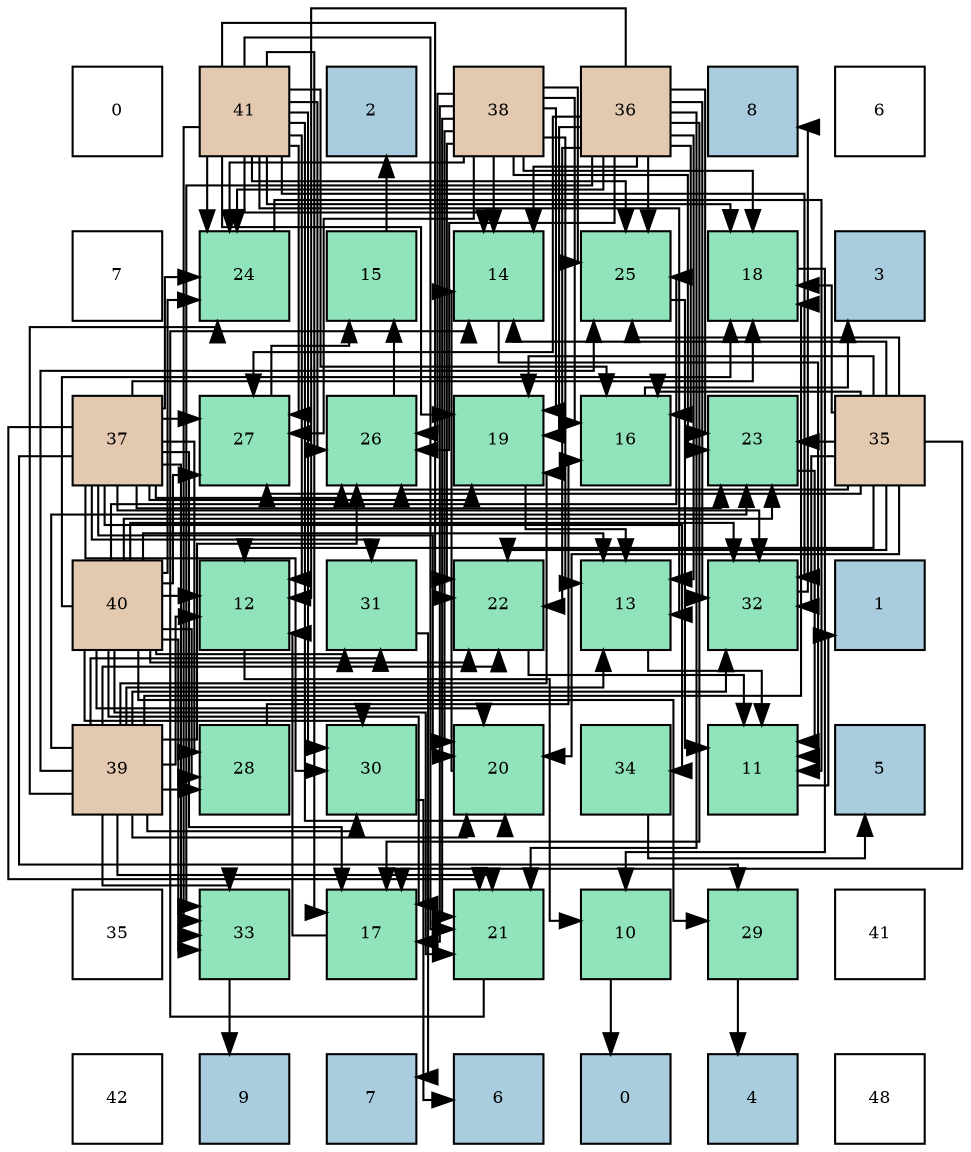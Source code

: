 digraph layout{
 rankdir=TB;
 splines=ortho;
 node [style=filled shape=square fixedsize=true width=0.6];
0[label="0", fontsize=8, fillcolor="#ffffff"];
1[label="41", fontsize=8, fillcolor="#e3c9af"];
2[label="2", fontsize=8, fillcolor="#a9ccde"];
3[label="38", fontsize=8, fillcolor="#e3c9af"];
4[label="36", fontsize=8, fillcolor="#e3c9af"];
5[label="8", fontsize=8, fillcolor="#a9ccde"];
6[label="6", fontsize=8, fillcolor="#ffffff"];
7[label="7", fontsize=8, fillcolor="#ffffff"];
8[label="24", fontsize=8, fillcolor="#91e3bb"];
9[label="15", fontsize=8, fillcolor="#91e3bb"];
10[label="14", fontsize=8, fillcolor="#91e3bb"];
11[label="25", fontsize=8, fillcolor="#91e3bb"];
12[label="18", fontsize=8, fillcolor="#91e3bb"];
13[label="3", fontsize=8, fillcolor="#a9ccde"];
14[label="37", fontsize=8, fillcolor="#e3c9af"];
15[label="27", fontsize=8, fillcolor="#91e3bb"];
16[label="26", fontsize=8, fillcolor="#91e3bb"];
17[label="19", fontsize=8, fillcolor="#91e3bb"];
18[label="16", fontsize=8, fillcolor="#91e3bb"];
19[label="23", fontsize=8, fillcolor="#91e3bb"];
20[label="35", fontsize=8, fillcolor="#e3c9af"];
21[label="40", fontsize=8, fillcolor="#e3c9af"];
22[label="12", fontsize=8, fillcolor="#91e3bb"];
23[label="31", fontsize=8, fillcolor="#91e3bb"];
24[label="22", fontsize=8, fillcolor="#91e3bb"];
25[label="13", fontsize=8, fillcolor="#91e3bb"];
26[label="32", fontsize=8, fillcolor="#91e3bb"];
27[label="1", fontsize=8, fillcolor="#a9ccde"];
28[label="39", fontsize=8, fillcolor="#e3c9af"];
29[label="28", fontsize=8, fillcolor="#91e3bb"];
30[label="30", fontsize=8, fillcolor="#91e3bb"];
31[label="20", fontsize=8, fillcolor="#91e3bb"];
32[label="34", fontsize=8, fillcolor="#91e3bb"];
33[label="11", fontsize=8, fillcolor="#91e3bb"];
34[label="5", fontsize=8, fillcolor="#a9ccde"];
35[label="35", fontsize=8, fillcolor="#ffffff"];
36[label="33", fontsize=8, fillcolor="#91e3bb"];
37[label="17", fontsize=8, fillcolor="#91e3bb"];
38[label="21", fontsize=8, fillcolor="#91e3bb"];
39[label="10", fontsize=8, fillcolor="#91e3bb"];
40[label="29", fontsize=8, fillcolor="#91e3bb"];
41[label="41", fontsize=8, fillcolor="#ffffff"];
42[label="42", fontsize=8, fillcolor="#ffffff"];
43[label="9", fontsize=8, fillcolor="#a9ccde"];
44[label="7", fontsize=8, fillcolor="#a9ccde"];
45[label="6", fontsize=8, fillcolor="#a9ccde"];
46[label="0", fontsize=8, fillcolor="#a9ccde"];
47[label="4", fontsize=8, fillcolor="#a9ccde"];
48[label="48", fontsize=8, fillcolor="#ffffff"];
edge [constraint=false, style=vis];39 -> 46;
33 -> 27;
22 -> 39;
25 -> 33;
10 -> 33;
9 -> 2;
18 -> 13;
37 -> 22;
12 -> 39;
17 -> 25;
31 -> 10;
38 -> 10;
24 -> 33;
19 -> 33;
8 -> 33;
11 -> 33;
16 -> 9;
15 -> 9;
29 -> 18;
40 -> 47;
30 -> 45;
23 -> 44;
26 -> 5;
36 -> 43;
32 -> 34;
20 -> 22;
20 -> 10;
20 -> 18;
20 -> 37;
20 -> 12;
20 -> 17;
20 -> 31;
20 -> 24;
20 -> 19;
20 -> 11;
20 -> 16;
20 -> 15;
20 -> 26;
4 -> 22;
4 -> 25;
4 -> 10;
4 -> 18;
4 -> 37;
4 -> 17;
4 -> 38;
4 -> 24;
4 -> 19;
4 -> 8;
4 -> 11;
4 -> 16;
4 -> 15;
4 -> 26;
4 -> 36;
14 -> 37;
14 -> 12;
14 -> 17;
14 -> 31;
14 -> 38;
14 -> 19;
14 -> 8;
14 -> 16;
14 -> 15;
14 -> 29;
14 -> 40;
14 -> 30;
14 -> 23;
14 -> 26;
14 -> 36;
14 -> 32;
3 -> 25;
3 -> 10;
3 -> 18;
3 -> 37;
3 -> 12;
3 -> 17;
3 -> 31;
3 -> 38;
3 -> 24;
3 -> 19;
3 -> 8;
3 -> 11;
3 -> 16;
3 -> 15;
28 -> 22;
28 -> 25;
28 -> 12;
28 -> 17;
28 -> 31;
28 -> 38;
28 -> 24;
28 -> 19;
28 -> 8;
28 -> 11;
28 -> 16;
28 -> 29;
28 -> 30;
28 -> 23;
28 -> 26;
28 -> 36;
21 -> 22;
21 -> 25;
21 -> 37;
21 -> 12;
21 -> 31;
21 -> 38;
21 -> 24;
21 -> 19;
21 -> 8;
21 -> 11;
21 -> 15;
21 -> 29;
21 -> 40;
21 -> 30;
21 -> 23;
21 -> 26;
21 -> 36;
1 -> 22;
1 -> 25;
1 -> 10;
1 -> 18;
1 -> 37;
1 -> 12;
1 -> 17;
1 -> 31;
1 -> 38;
1 -> 24;
1 -> 8;
1 -> 11;
1 -> 16;
1 -> 15;
1 -> 30;
1 -> 26;
1 -> 36;
edge [constraint=true, style=invis];
0 -> 7 -> 14 -> 21 -> 28 -> 35 -> 42;
1 -> 8 -> 15 -> 22 -> 29 -> 36 -> 43;
2 -> 9 -> 16 -> 23 -> 30 -> 37 -> 44;
3 -> 10 -> 17 -> 24 -> 31 -> 38 -> 45;
4 -> 11 -> 18 -> 25 -> 32 -> 39 -> 46;
5 -> 12 -> 19 -> 26 -> 33 -> 40 -> 47;
6 -> 13 -> 20 -> 27 -> 34 -> 41 -> 48;
rank = same {0 -> 1 -> 2 -> 3 -> 4 -> 5 -> 6};
rank = same {7 -> 8 -> 9 -> 10 -> 11 -> 12 -> 13};
rank = same {14 -> 15 -> 16 -> 17 -> 18 -> 19 -> 20};
rank = same {21 -> 22 -> 23 -> 24 -> 25 -> 26 -> 27};
rank = same {28 -> 29 -> 30 -> 31 -> 32 -> 33 -> 34};
rank = same {35 -> 36 -> 37 -> 38 -> 39 -> 40 -> 41};
rank = same {42 -> 43 -> 44 -> 45 -> 46 -> 47 -> 48};
}